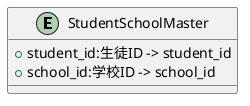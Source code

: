 @startuml

entity "StudentSchoolMaster" {
    + student_id:生徒ID -> student_id
    + school_id:学校ID -> school_id
}

@enduml
